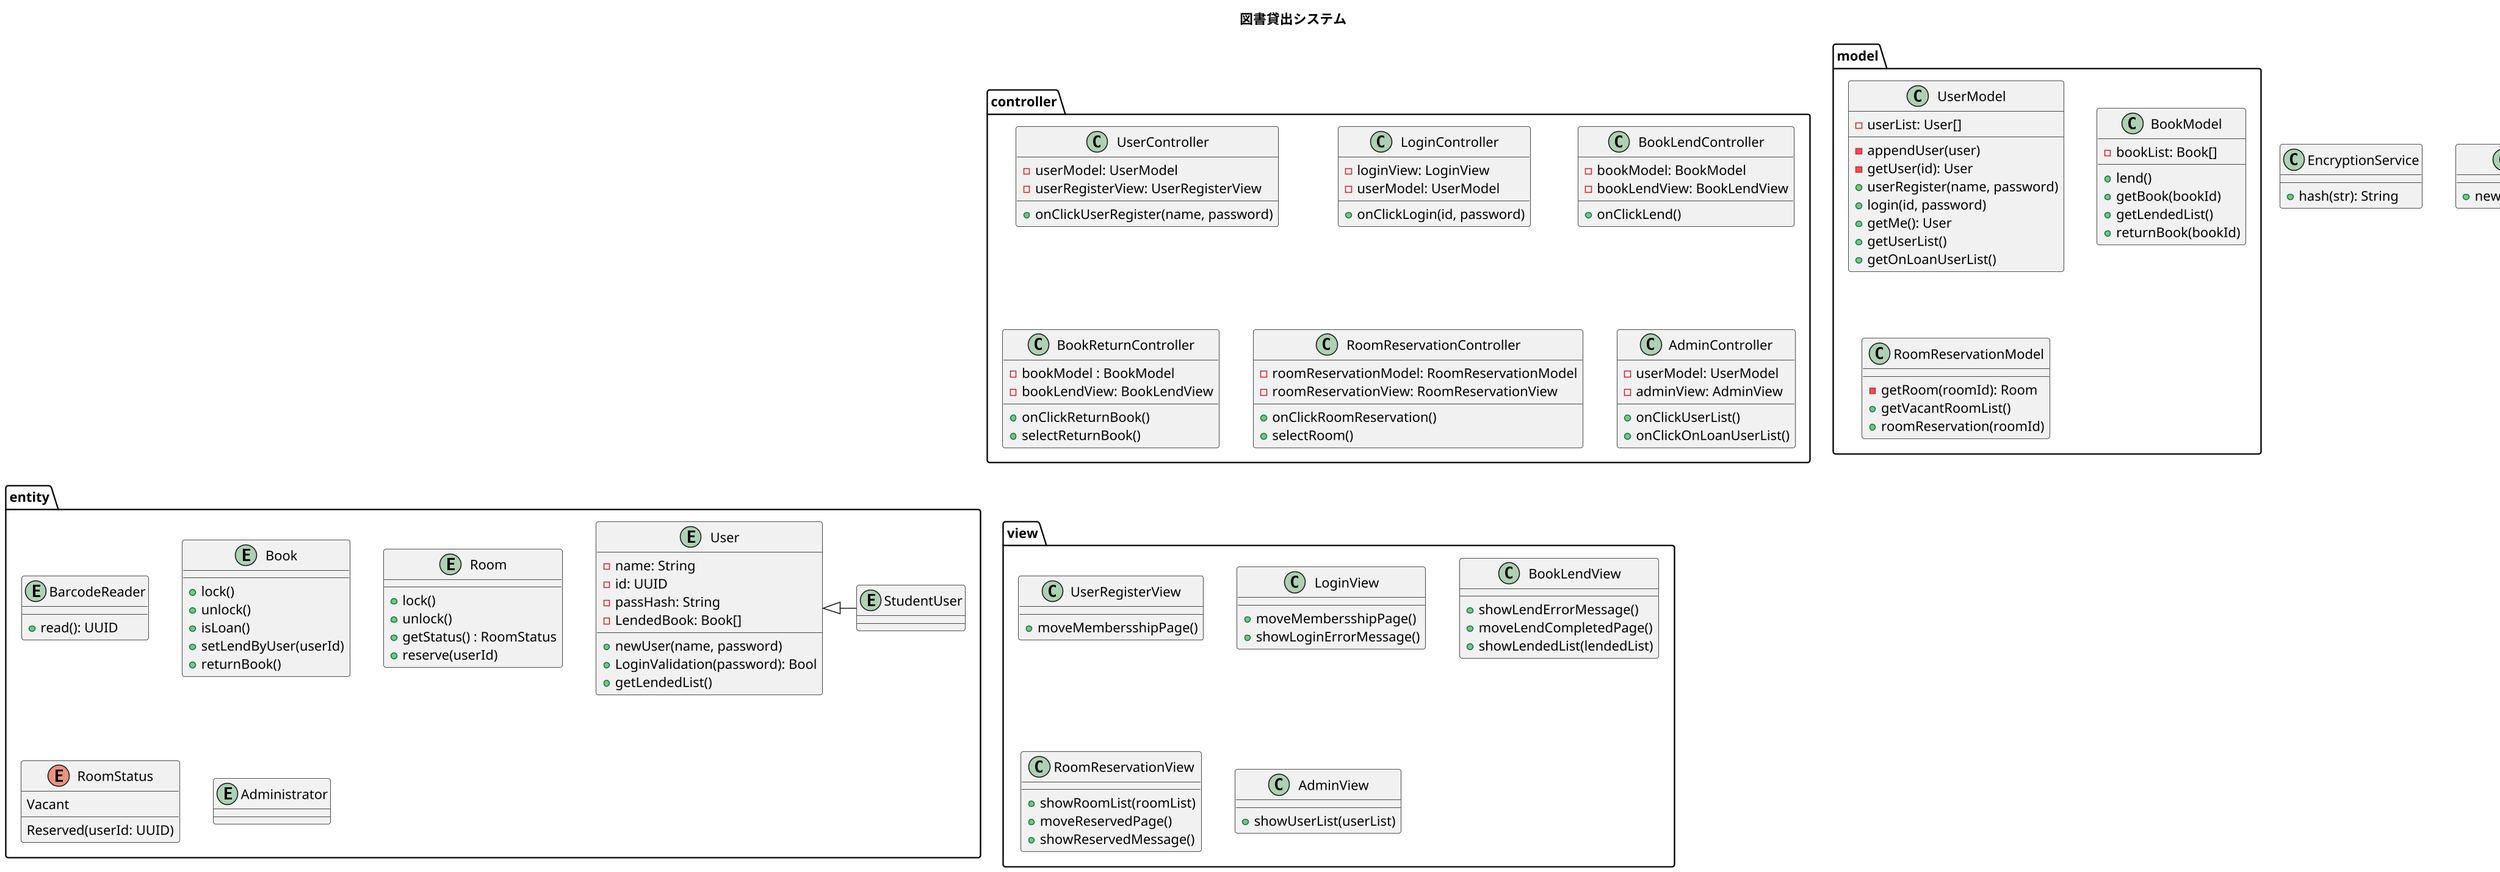 @startuml 図書貸出システム

title 図書貸出システム
skinparam dpi 150



class EncryptionService {
    +hash(str): String
}

class UUID {
    +newUUID() : UUID
}









package controller {
    class UserController {
        -userModel: UserModel
        -userRegisterView: UserRegisterView
        +onClickUserRegister(name, password)
    }

    class LoginController {
        -loginView: LoginView
        -userModel: UserModel
        +onClickLogin(id, password)
    }

    class BookLendController {
        -bookModel: BookModel
        -bookLendView: BookLendView
        +onClickLend()
    }

    class BookReturnController {
        -bookModel : BookModel
        -bookLendView: BookLendView
        +onClickReturnBook()
        +selectReturnBook()
    }

    class RoomReservationController {
        -roomReservationModel: RoomReservationModel
        -roomReservationView: RoomReservationView
        +onClickRoomReservation()
        +selectRoom()
    }

    class AdminController {
        -userModel: UserModel
        -adminView: AdminView
        +onClickUserList()
        +onClickOnLoanUserList()
    }
}

package model {
    class UserModel {
        -userList: User[]
        -appendUser(user)
        -getUser(id): User
        +userRegister(name, password)
        +login(id, password)
        +getMe(): User
        +getUserList()
        +getOnLoanUserList()
    }

    class BookModel {
        -bookList: Book[]
        +lend()
        +getBook(bookId)
        +getLendedList()
        +returnBook(bookId)
    }

    class RoomReservationModel {
        -getRoom(roomId): Room
        +getVacantRoomList()
        +roomReservation(roomId)
    }
}

package view {
    class UserRegisterView {
        +moveMembersshipPage()
    }

    class LoginView {
        +moveMembersshipPage()
        +showLoginErrorMessage()
    }

    class BookLendView {
        +showLendErrorMessage()
        +moveLendCompletedPage()
        +showLendedList(lendedList)
    }

    class RoomReservationView {
        +showRoomList(roomList)
        +moveReservedPage()
        +showReservedMessage()
    }

    class AdminView {
        +showUserList(userList)
    }
}

package entity {
    entity BarcodeReader {
        +read(): UUID
    }

    entity Book {
        +lock()
        +unlock()
        +isLoan()
        +setLendByUser(userId)
        +returnBook()
    }

    entity Room {
        +lock()
        +unlock()
        +getStatus() : RoomStatus
        +reserve(userId)
    }

    enum RoomStatus {
        Vacant
        Reserved(userId: UUID)
    }

    entity User {
        -name: String
        -id: UUID
        -passHash: String
        -LendedBook: Book[]
        +newUser(name, password)
        +LoginValidation(password): Bool
        +getLendedList()
    }

    entity StudentUser
    User <|- StudentUser

    entity Administrator
}

@enduml